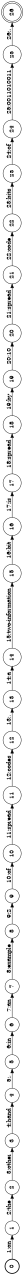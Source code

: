digraph FST {
rankdir = LR;
size = "8.5,11";
label = "";
center = 1;
orientation = Landscape;
ranksep = "0.4";
nodesep = "0.25";
0 [label = "0", shape = circle, style = bold, fontsize = 14]
	0 -> 1 [label = "1:on", fontsize = 14];
1 [label = "1", shape = circle, style = solid, fontsize = 14]
	1 -> 2 [label = "2:the", fontsize = 14];
2 [label = "2", shape = circle, style = solid, fontsize = 14]
	2 -> 3 [label = "3:other", fontsize = 14];
3 [label = "3", shape = circle, style = solid, fontsize = 14]
	3 -> 4 [label = "4:hand", fontsize = 14];
4 [label = "4", shape = circle, style = solid, fontsize = 14]
	4 -> 5 [label = "5:,", fontsize = 14];
5 [label = "5", shape = circle, style = solid, fontsize = 14]
	5 -> 6 [label = "6:in", fontsize = 14];
6 [label = "6", shape = circle, style = solid, fontsize = 14]
	6 -> 7 [label = "7:an", fontsize = 14];
7 [label = "7", shape = circle, style = solid, fontsize = 14]
	7 -> 8 [label = "8:example", fontsize = 14];
8 [label = "8", shape = circle, style = solid, fontsize = 14]
	8 -> 9 [label = "9:2", fontsize = 14];
9 [label = "9", shape = circle, style = solid, fontsize = 14]
	9 -> 10 [label = "10:of", fontsize = 14];
10 [label = "10", shape = circle, style = solid, fontsize = 14]
	10 -> 11 [label = "11:spread", fontsize = 14];
11 [label = "11", shape = circle, style = solid, fontsize = 14]
	11 -> 12 [label = "12:codes", fontsize = 14];
12 [label = "12", shape = circle, style = solid, fontsize = 14]
	12 -> 13 [label = "13:,", fontsize = 14];
13 [label = "13", shape = circle, style = solid, fontsize = 14]
	13 -> 14 [label = "14:a", fontsize = 14];
14 [label = "14", shape = circle, style = solid, fontsize = 14]
	14 -> 15 [label = "15:two-information", fontsize = 14];
15 [label = "15", shape = circle, style = solid, fontsize = 14]
	15 -> 16 [label = "16:bit", fontsize = 14];
16 [label = "16", shape = circle, style = solid, fontsize = 14]
	16 -> 17 [label = "17:is", fontsize = 14];
17 [label = "17", shape = circle, style = solid, fontsize = 14]
	17 -> 18 [label = "18:spread", fontsize = 14];
18 [label = "18", shape = circle, style = solid, fontsize = 14]
	18 -> 19 [label = "19:by", fontsize = 14];
19 [label = "19", shape = circle, style = solid, fontsize = 14]
	19 -> 20 [label = "20:10", fontsize = 14];
20 [label = "20", shape = circle, style = solid, fontsize = 14]
	20 -> 21 [label = "21:spread", fontsize = 14];
21 [label = "21", shape = circle, style = solid, fontsize = 14]
	21 -> 22 [label = "22:code", fontsize = 14];
22 [label = "22", shape = circle, style = solid, fontsize = 14]
	22 -> 23 [label = "23:bits", fontsize = 14];
23 [label = "23", shape = circle, style = solid, fontsize = 14]
	23 -> 24 [label = "24:of", fontsize = 14];
24 [label = "24", shape = circle, style = solid, fontsize = 14]
	24 -> 25 [label = "25:0011010011", fontsize = 14];
25 [label = "25", shape = circle, style = solid, fontsize = 14]
	25 -> 26 [label = "26:.", fontsize = 14];
26 [label = "26", shape = doublecircle, style = solid, fontsize = 14]
}
